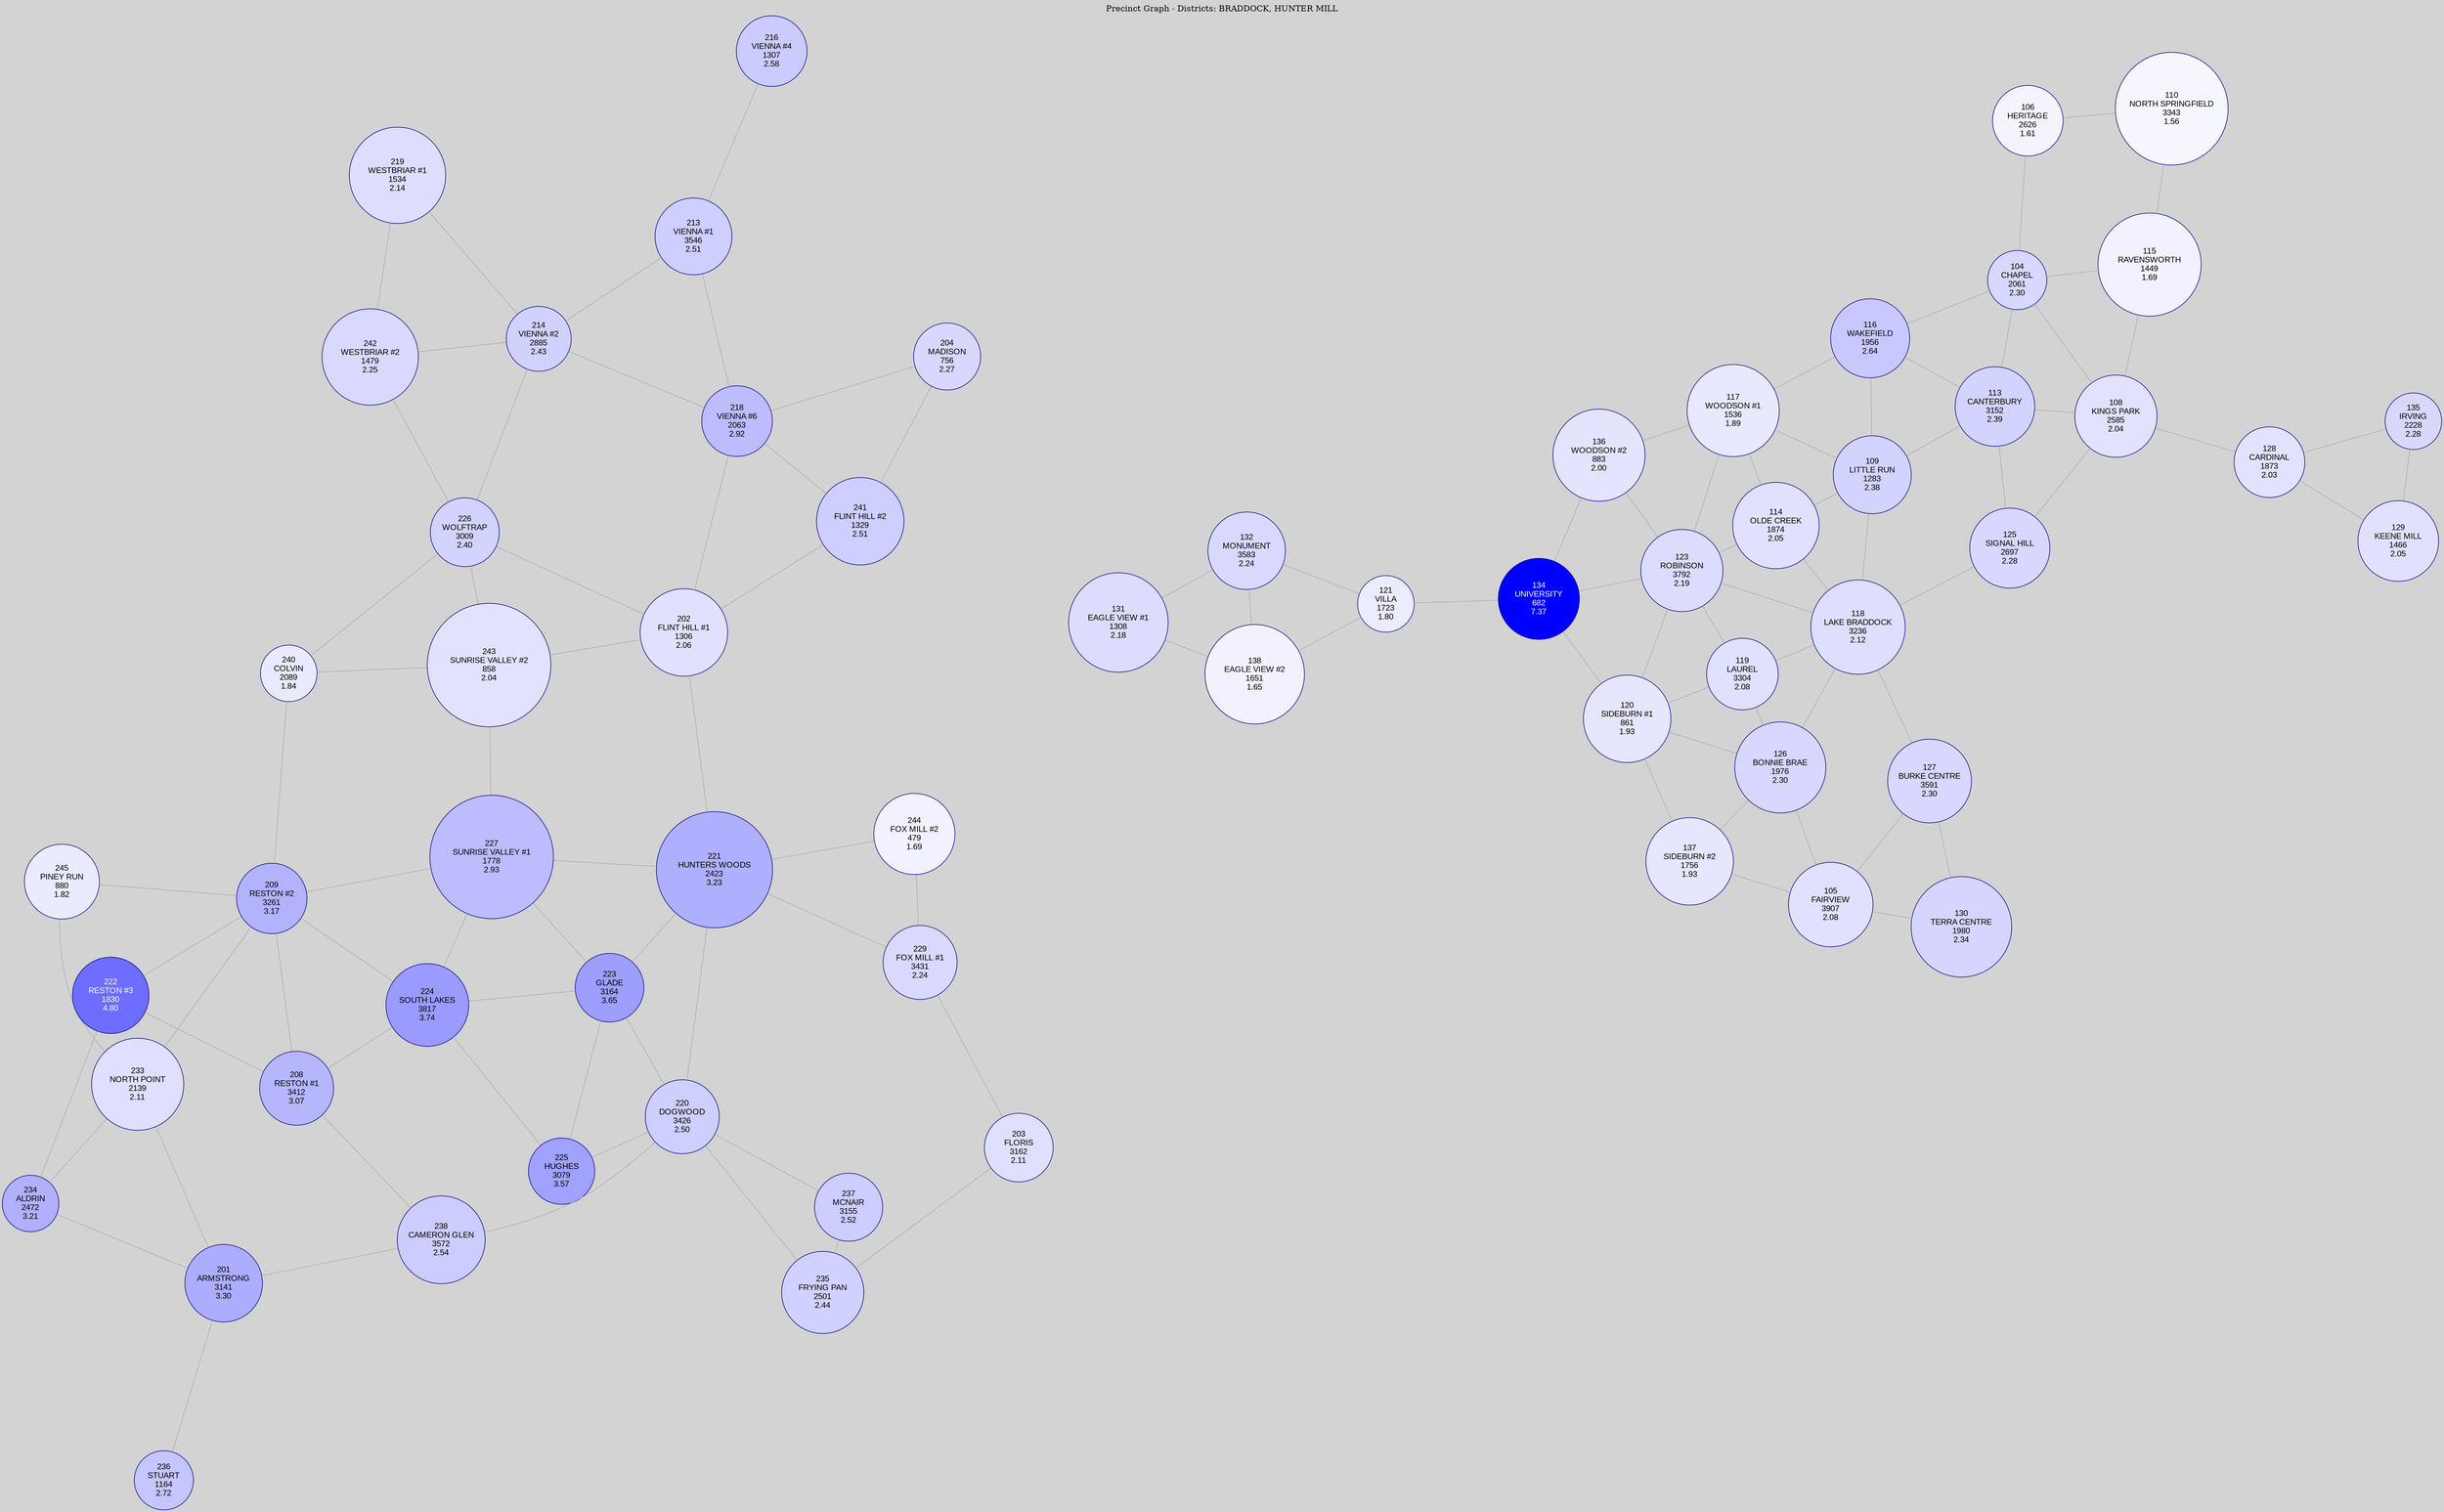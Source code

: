 graph G {
    layout=neato;
    overlap=false;
    splines=true;
    node [shape=circle, style=filled, color=darkblue, fontname="Arial"];
    edge [color=darkgray];
    bgcolor="lightgray";
label="Precinct Graph - Districts: BRADDOCK, HUNTER MILL";
labelloc="t";
245 [label="245\nPINEY RUN\n880\n1.82", fillcolor="#ebebff", fontcolor="black", width="0.5", height="0.5"];
244 [label="244\nFOX MILL #2\n479\n1.69", fillcolor="#f1f1ff", fontcolor="black", width="0.5", height="0.5"];
243 [label="243\nSUNRISE VALLEY #2\n858\n2.04", fillcolor="#e2e2ff", fontcolor="black", width="0.5", height="0.5"];
242 [label="242\nWESTBRIAR #2\n1479\n2.25", fillcolor="#d9d9ff", fontcolor="black", width="0.7571026362938316", height="0.7571026362938316"];
241 [label="241\nFLINT HILL #2\n1329\n2.51", fillcolor="#ceceff", fontcolor="black", width="0.6803173790632199", height="0.6803173790632199"];
240 [label="240\nCOLVIN\n2089\n1.84", fillcolor="#eaeaff", fontcolor="black", width="1.069362682364986", height="1.069362682364986"];
240 -- 243;
238 [label="238\nCAMERON GLEN\n3572\n2.54", fillcolor="#ccccff", fontcolor="black", width="1.8285129255183006", height="1.8285129255183006"];
237 [label="237\nMCNAIR\n3155\n2.52", fillcolor="#cdcdff", fontcolor="black", width="1.6150499104171998", height="1.6150499104171998"];
236 [label="236\nSTUART\n1164\n2.72", fillcolor="#c5c5ff", fontcolor="black", width="0.5958535961095469", height="0.5958535961095469"];
235 [label="235\nFRYING PAN\n2501\n2.44", fillcolor="#d1d1ff", fontcolor="black", width="1.2802661888917328", height="1.2802661888917328"];
235 -- 237;
234 [label="234\nALDRIN\n2472\n3.21", fillcolor="#b0b0ff", fontcolor="black", width="1.2654210391604812", height="1.2654210391604812"];
233 [label="233\nNORTH POINT\n2139\n2.11", fillcolor="#dfdfff", fontcolor="black", width="1.0949577681085232", height="1.0949577681085232"];
233 -- 234;
233 -- 245;
229 [label="229\nFOX MILL #1\n3431\n2.24", fillcolor="#d9d9ff", fontcolor="black", width="1.7563347837215255", height="1.7563347837215255"];
229 -- 244;
227 [label="227\nSUNRISE VALLEY #1\n1778\n2.93", fillcolor="#bcbcff", fontcolor="black", width="0.9101612490401843", height="0.9101612490401843"];
227 -- 243;
226 [label="226\nWOLFTRAP\n3009\n2.40", fillcolor="#d3d3ff", fontcolor="black", width="1.5403122600460712", height="1.5403122600460712"];
226 -- 240;
226 -- 242;
226 -- 243;
225 [label="225\nHUGHES\n3079\n3.57", fillcolor="#a1a1ff", fontcolor="black", width="1.5761453800870233", height="1.5761453800870233"];
224 [label="224\nSOUTH LAKES\n3817\n3.74", fillcolor="#9a9aff", fontcolor="black", width="1.953928845661633", height="1.953928845661633"];
224 -- 225;
224 -- 227;
223 [label="223\nGLADE\n3164\n3.65", fillcolor="#9e9eff", fontcolor="black", width="1.6196570258510365", height="1.6196570258510365"];
223 -- 224;
223 -- 225;
223 -- 227;
222 [label="222\nRESTON #3\n1830\n4.80", fillcolor="#6d6dff", fontcolor="white", width="0.9367801382134631", height="0.9367801382134631"];
222 -- 234;
221 [label="221\nHUNTERS WOODS\n2423\n3.23", fillcolor="#afafff", fontcolor="black", width="1.2403378551318147", height="1.2403378551318147"];
221 -- 223;
221 -- 227;
221 -- 229;
221 -- 244;
220 [label="220\nDOGWOOD\n3426\n2.50", fillcolor="#ceceff", fontcolor="black", width="1.7537752751471718", height="1.7537752751471718"];
220 -- 221;
220 -- 223;
220 -- 225;
220 -- 235;
220 -- 237;
220 -- 238;
219 [label="219\nWESTBRIAR #1\n1534\n2.14", fillcolor="#ddddff", fontcolor="black", width="0.7852572306117226", height="0.7852572306117226"];
219 -- 242;
218 [label="218\nVIENNA #6\n2063\n2.92", fillcolor="#bcbcff", fontcolor="black", width="1.0560532377783465", height="1.0560532377783465"];
218 -- 241;
216 [label="216\nVIENNA #4\n1307\n2.58", fillcolor="#cbcbff", fontcolor="black", width="0.6690555413360635", height="0.6690555413360635"];
214 [label="214\nVIENNA #2\n2885\n2.43", fillcolor="#d1d1ff", fontcolor="black", width="1.4768364474020987", height="1.4768364474020987"];
214 -- 218;
214 -- 219;
214 -- 226;
214 -- 242;
213 [label="213\nVIENNA #1\n3546\n2.51", fillcolor="#ceceff", fontcolor="black", width="1.815203480931661", height="1.815203480931661"];
213 -- 214;
213 -- 216;
213 -- 218;
209 [label="209\nRESTON #2\n3261\n3.17", fillcolor="#b2b2ff", fontcolor="black", width="1.6693114921934988", height="1.6693114921934988"];
209 -- 222;
209 -- 224;
209 -- 227;
209 -- 233;
209 -- 240;
209 -- 245;
208 [label="208\nRESTON #1\n3412\n3.07", fillcolor="#b6b6ff", fontcolor="black", width="1.7466086511389813", height="1.7466086511389813"];
208 -- 209;
208 -- 222;
208 -- 224;
208 -- 238;
204 [label="204\nMADISON\n756\n2.27", fillcolor="#d8d8ff", fontcolor="black", width="0.5", height="0.5"];
204 -- 218;
204 -- 241;
203 [label="203\nFLORIS\n3162\n2.11", fillcolor="#dfdfff", fontcolor="black", width="1.6186332224212951", height="1.6186332224212951"];
203 -- 229;
203 -- 235;
202 [label="202\nFLINT HILL #1\n1306\n2.06", fillcolor="#e1e1ff", fontcolor="black", width="0.6685436396211927", height="0.6685436396211927"];
202 -- 218;
202 -- 221;
202 -- 226;
202 -- 241;
202 -- 243;
201 [label="201\nARMSTRONG\n3141\n3.30", fillcolor="#adadff", fontcolor="black", width="1.6078832864090096", height="1.6078832864090096"];
201 -- 233;
201 -- 234;
201 -- 236;
201 -- 238;
138 [label="138\nEAGLE VIEW #2\n1651\n1.65", fillcolor="#f2f2ff", fontcolor="black", width="0.8451497312515996", height="0.8451497312515996"];
137 [label="137\nSIDEBURN #2\n1756\n1.93", fillcolor="#e6e6ff", fontcolor="black", width="0.8988994113130279", height="0.8988994113130279"];
136 [label="136\nWOODSON #2\n883\n2.00", fillcolor="#e4e4ff", fontcolor="black", width="0.5", height="0.5"];
135 [label="135\nIRVING\n2228\n2.28", fillcolor="#d8d8ff", fontcolor="black", width="1.1405170207320194", height="1.1405170207320194"];
134 [label="134\nUNIVERSITY\n682\n7.37", fillcolor="#0000ff", fontcolor="white", width="0.5", height="0.5"];
134 -- 136;
132 [label="132\nMONUMENT\n3583\n2.24", fillcolor="#d9d9ff", fontcolor="black", width="1.8341438443818787", height="1.8341438443818787"];
132 -- 138;
131 [label="131\nEAGLE VIEW #1\n1308\n2.18", fillcolor="#dcdcff", fontcolor="black", width="0.6695674430509342", height="0.6695674430509342"];
131 -- 132;
131 -- 138;
130 [label="130\nTERRA CENTRE\n1980\n2.34", fillcolor="#d5d5ff", fontcolor="black", width="1.0135653954440746", height="1.0135653954440746"];
129 [label="129\nKEENE MILL\n1466\n2.05", fillcolor="#e1e1ff", fontcolor="black", width="0.7504479140005119", height="0.7504479140005119"];
129 -- 135;
128 [label="128\nCARDINAL\n1873\n2.03", fillcolor="#e2e2ff", fontcolor="black", width="0.958791911952905", height="0.958791911952905"];
128 -- 129;
128 -- 135;
127 [label="127\nBURKE CENTRE\n3591\n2.30", fillcolor="#d7d7ff", fontcolor="black", width="1.8382390581008445", height="1.8382390581008445"];
127 -- 130;
126 [label="126\nBONNIE BRAE\n1976\n2.30", fillcolor="#d7d7ff", fontcolor="black", width="1.0115177885845918", height="1.0115177885845918"];
126 -- 137;
125 [label="125\nSIGNAL HILL\n2697\n2.28", fillcolor="#d7d7ff", fontcolor="black", width="1.3805989250063988", height="1.3805989250063988"];
123 [label="123\nROBINSON\n3792\n2.19", fillcolor="#dcdcff", fontcolor="black", width="1.9411313027898645", height="1.9411313027898645"];
123 -- 134;
123 -- 136;
121 [label="121\nVILLA\n1723\n1.80", fillcolor="#ececff", fontcolor="black", width="0.8820066547222933", height="0.8820066547222933"];
121 -- 132;
121 -- 134;
121 -- 138;
120 [label="120\nSIDEBURN #1\n861\n1.93", fillcolor="#e6e6ff", fontcolor="black", width="0.5", height="0.5"];
120 -- 123;
120 -- 126;
120 -- 134;
120 -- 137;
119 [label="119\nLAUREL\n3304\n2.08", fillcolor="#e0e0ff", fontcolor="black", width="1.691323265932941", height="1.691323265932941"];
119 -- 120;
119 -- 123;
119 -- 126;
118 [label="118\nLAKE BRADDOCK\n3236\n2.12", fillcolor="#dedeff", fontcolor="black", width="1.6565139493217302", height="1.6565139493217302"];
118 -- 119;
118 -- 123;
118 -- 125;
118 -- 126;
118 -- 127;
117 [label="117\nWOODSON #1\n1536\n1.89", fillcolor="#e8e8ff", fontcolor="black", width="0.786281034041464", height="0.786281034041464"];
117 -- 123;
117 -- 136;
116 [label="116\nWAKEFIELD\n1956\n2.64", fillcolor="#c8c8ff", fontcolor="black", width="1.001279754287177", height="1.001279754287177"];
116 -- 117;
115 [label="115\nRAVENSWORTH\n1449\n1.69", fillcolor="#f1f1ff", fontcolor="black", width="0.7417455848477092", height="0.7417455848477092"];
114 [label="114\nOLDE CREEK\n1874\n2.05", fillcolor="#e1e1ff", fontcolor="black", width="0.9593038136677758", height="0.9593038136677758"];
114 -- 117;
114 -- 118;
114 -- 123;
113 [label="113\nCANTERBURY\n3152\n2.39", fillcolor="#d3d3ff", fontcolor="black", width="1.6135142052725877", height="1.6135142052725877"];
113 -- 116;
113 -- 125;
110 [label="110\nNORTH SPRINGFIELD\n3343\n1.56", fillcolor="#f6f6ff", fontcolor="black", width="1.7112874328129", height="1.7112874328129"];
110 -- 115;
109 [label="109\nLITTLE RUN\n1283\n2.38", fillcolor="#d3d3ff", fontcolor="black", width="0.6567699001791656", height="0.6567699001791656"];
109 -- 113;
109 -- 114;
109 -- 116;
109 -- 117;
109 -- 118;
108 [label="108\nKINGS PARK\n2585\n2.04", fillcolor="#e2e2ff", fontcolor="black", width="1.3232659329408754", height="1.3232659329408754"];
108 -- 113;
108 -- 115;
108 -- 125;
108 -- 128;
106 [label="106\nHERITAGE\n2626\n1.61", fillcolor="#f4f4ff", fontcolor="black", width="1.3442539032505758", height="1.3442539032505758"];
106 -- 110;
105 [label="105\nFAIRVIEW\n3907\n2.08", fillcolor="#e0e0ff", fontcolor="black", width="2", height="2"];
105 -- 126;
105 -- 127;
105 -- 130;
105 -- 137;
104 [label="104\nCHAPEL\n2061\n2.30", fillcolor="#d7d7ff", fontcolor="black", width="1.055029434348605", height="1.055029434348605"];
104 -- 106;
104 -- 108;
104 -- 113;
104 -- 115;
104 -- 116;
}
